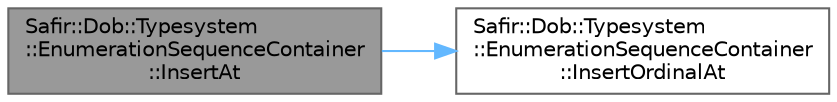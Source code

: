 digraph "Safir::Dob::Typesystem::EnumerationSequenceContainer::InsertAt"
{
 // LATEX_PDF_SIZE
  bgcolor="transparent";
  edge [fontname=Helvetica,fontsize=10,labelfontname=Helvetica,labelfontsize=10];
  node [fontname=Helvetica,fontsize=10,shape=box,height=0.2,width=0.4];
  rankdir="LR";
  Node1 [label="Safir::Dob::Typesystem\l::EnumerationSequenceContainer\l::InsertAt",height=0.2,width=0.4,color="gray40", fillcolor="grey60", style="filled", fontcolor="black",tooltip="Insert a new value at specified index."];
  Node1 -> Node2 [color="steelblue1",style="solid"];
  Node2 [label="Safir::Dob::Typesystem\l::EnumerationSequenceContainer\l::InsertOrdinalAt",height=0.2,width=0.4,color="grey40", fillcolor="white", style="filled",URL="$a01543.html#a7cd94520045d1db39b4934d2e0390cba",tooltip="Insert a new ordinal value at specified index, growing the sequence."];
}
